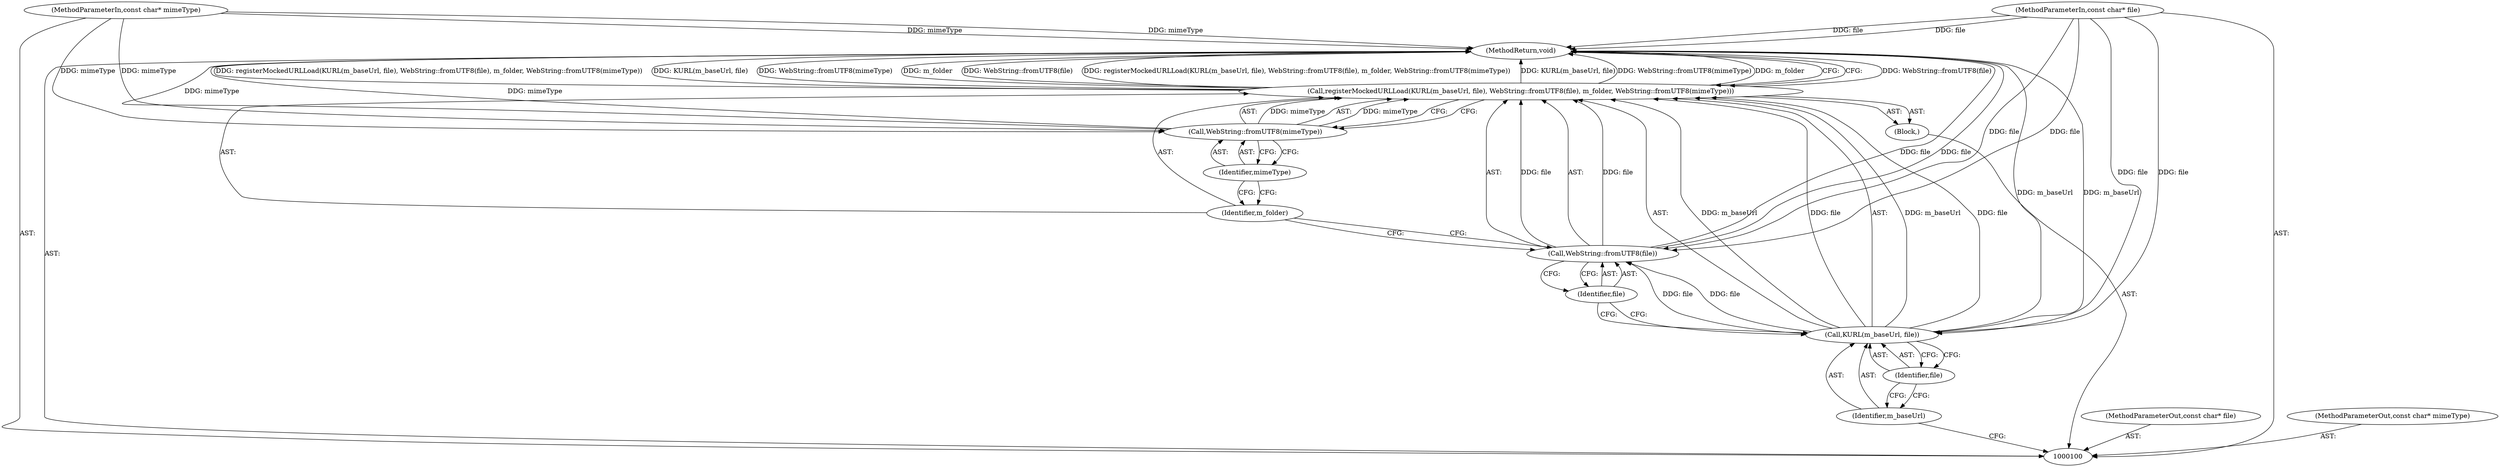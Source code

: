 digraph "0_Chrome_7f0126ff011142c8619b10a6e64d04d1745c503a_12" {
"1000101" [label="(MethodParameterIn,const char* file)"];
"1000134" [label="(MethodParameterOut,const char* file)"];
"1000102" [label="(MethodParameterIn,const char* mimeType)"];
"1000135" [label="(MethodParameterOut,const char* mimeType)"];
"1000113" [label="(MethodReturn,void)"];
"1000103" [label="(Block,)"];
"1000112" [label="(Identifier,mimeType)"];
"1000105" [label="(Call,KURL(m_baseUrl, file))"];
"1000106" [label="(Identifier,m_baseUrl)"];
"1000107" [label="(Identifier,file)"];
"1000108" [label="(Call,WebString::fromUTF8(file))"];
"1000109" [label="(Identifier,file)"];
"1000104" [label="(Call,registerMockedURLLoad(KURL(m_baseUrl, file), WebString::fromUTF8(file), m_folder, WebString::fromUTF8(mimeType)))"];
"1000110" [label="(Identifier,m_folder)"];
"1000111" [label="(Call,WebString::fromUTF8(mimeType))"];
"1000101" -> "1000100"  [label="AST: "];
"1000101" -> "1000113"  [label="DDG: file"];
"1000101" -> "1000105"  [label="DDG: file"];
"1000101" -> "1000108"  [label="DDG: file"];
"1000134" -> "1000100"  [label="AST: "];
"1000102" -> "1000100"  [label="AST: "];
"1000102" -> "1000113"  [label="DDG: mimeType"];
"1000102" -> "1000111"  [label="DDG: mimeType"];
"1000135" -> "1000100"  [label="AST: "];
"1000113" -> "1000100"  [label="AST: "];
"1000113" -> "1000104"  [label="CFG: "];
"1000104" -> "1000113"  [label="DDG: WebString::fromUTF8(file)"];
"1000104" -> "1000113"  [label="DDG: registerMockedURLLoad(KURL(m_baseUrl, file), WebString::fromUTF8(file), m_folder, WebString::fromUTF8(mimeType))"];
"1000104" -> "1000113"  [label="DDG: KURL(m_baseUrl, file)"];
"1000104" -> "1000113"  [label="DDG: WebString::fromUTF8(mimeType)"];
"1000104" -> "1000113"  [label="DDG: m_folder"];
"1000102" -> "1000113"  [label="DDG: mimeType"];
"1000111" -> "1000113"  [label="DDG: mimeType"];
"1000101" -> "1000113"  [label="DDG: file"];
"1000105" -> "1000113"  [label="DDG: m_baseUrl"];
"1000108" -> "1000113"  [label="DDG: file"];
"1000103" -> "1000100"  [label="AST: "];
"1000104" -> "1000103"  [label="AST: "];
"1000112" -> "1000111"  [label="AST: "];
"1000112" -> "1000110"  [label="CFG: "];
"1000111" -> "1000112"  [label="CFG: "];
"1000105" -> "1000104"  [label="AST: "];
"1000105" -> "1000107"  [label="CFG: "];
"1000106" -> "1000105"  [label="AST: "];
"1000107" -> "1000105"  [label="AST: "];
"1000109" -> "1000105"  [label="CFG: "];
"1000105" -> "1000113"  [label="DDG: m_baseUrl"];
"1000105" -> "1000104"  [label="DDG: m_baseUrl"];
"1000105" -> "1000104"  [label="DDG: file"];
"1000101" -> "1000105"  [label="DDG: file"];
"1000105" -> "1000108"  [label="DDG: file"];
"1000106" -> "1000105"  [label="AST: "];
"1000106" -> "1000100"  [label="CFG: "];
"1000107" -> "1000106"  [label="CFG: "];
"1000107" -> "1000105"  [label="AST: "];
"1000107" -> "1000106"  [label="CFG: "];
"1000105" -> "1000107"  [label="CFG: "];
"1000108" -> "1000104"  [label="AST: "];
"1000108" -> "1000109"  [label="CFG: "];
"1000109" -> "1000108"  [label="AST: "];
"1000110" -> "1000108"  [label="CFG: "];
"1000108" -> "1000113"  [label="DDG: file"];
"1000108" -> "1000104"  [label="DDG: file"];
"1000105" -> "1000108"  [label="DDG: file"];
"1000101" -> "1000108"  [label="DDG: file"];
"1000109" -> "1000108"  [label="AST: "];
"1000109" -> "1000105"  [label="CFG: "];
"1000108" -> "1000109"  [label="CFG: "];
"1000104" -> "1000103"  [label="AST: "];
"1000104" -> "1000111"  [label="CFG: "];
"1000105" -> "1000104"  [label="AST: "];
"1000108" -> "1000104"  [label="AST: "];
"1000110" -> "1000104"  [label="AST: "];
"1000111" -> "1000104"  [label="AST: "];
"1000113" -> "1000104"  [label="CFG: "];
"1000104" -> "1000113"  [label="DDG: WebString::fromUTF8(file)"];
"1000104" -> "1000113"  [label="DDG: registerMockedURLLoad(KURL(m_baseUrl, file), WebString::fromUTF8(file), m_folder, WebString::fromUTF8(mimeType))"];
"1000104" -> "1000113"  [label="DDG: KURL(m_baseUrl, file)"];
"1000104" -> "1000113"  [label="DDG: WebString::fromUTF8(mimeType)"];
"1000104" -> "1000113"  [label="DDG: m_folder"];
"1000105" -> "1000104"  [label="DDG: m_baseUrl"];
"1000105" -> "1000104"  [label="DDG: file"];
"1000108" -> "1000104"  [label="DDG: file"];
"1000111" -> "1000104"  [label="DDG: mimeType"];
"1000110" -> "1000104"  [label="AST: "];
"1000110" -> "1000108"  [label="CFG: "];
"1000112" -> "1000110"  [label="CFG: "];
"1000111" -> "1000104"  [label="AST: "];
"1000111" -> "1000112"  [label="CFG: "];
"1000112" -> "1000111"  [label="AST: "];
"1000104" -> "1000111"  [label="CFG: "];
"1000111" -> "1000113"  [label="DDG: mimeType"];
"1000111" -> "1000104"  [label="DDG: mimeType"];
"1000102" -> "1000111"  [label="DDG: mimeType"];
}
